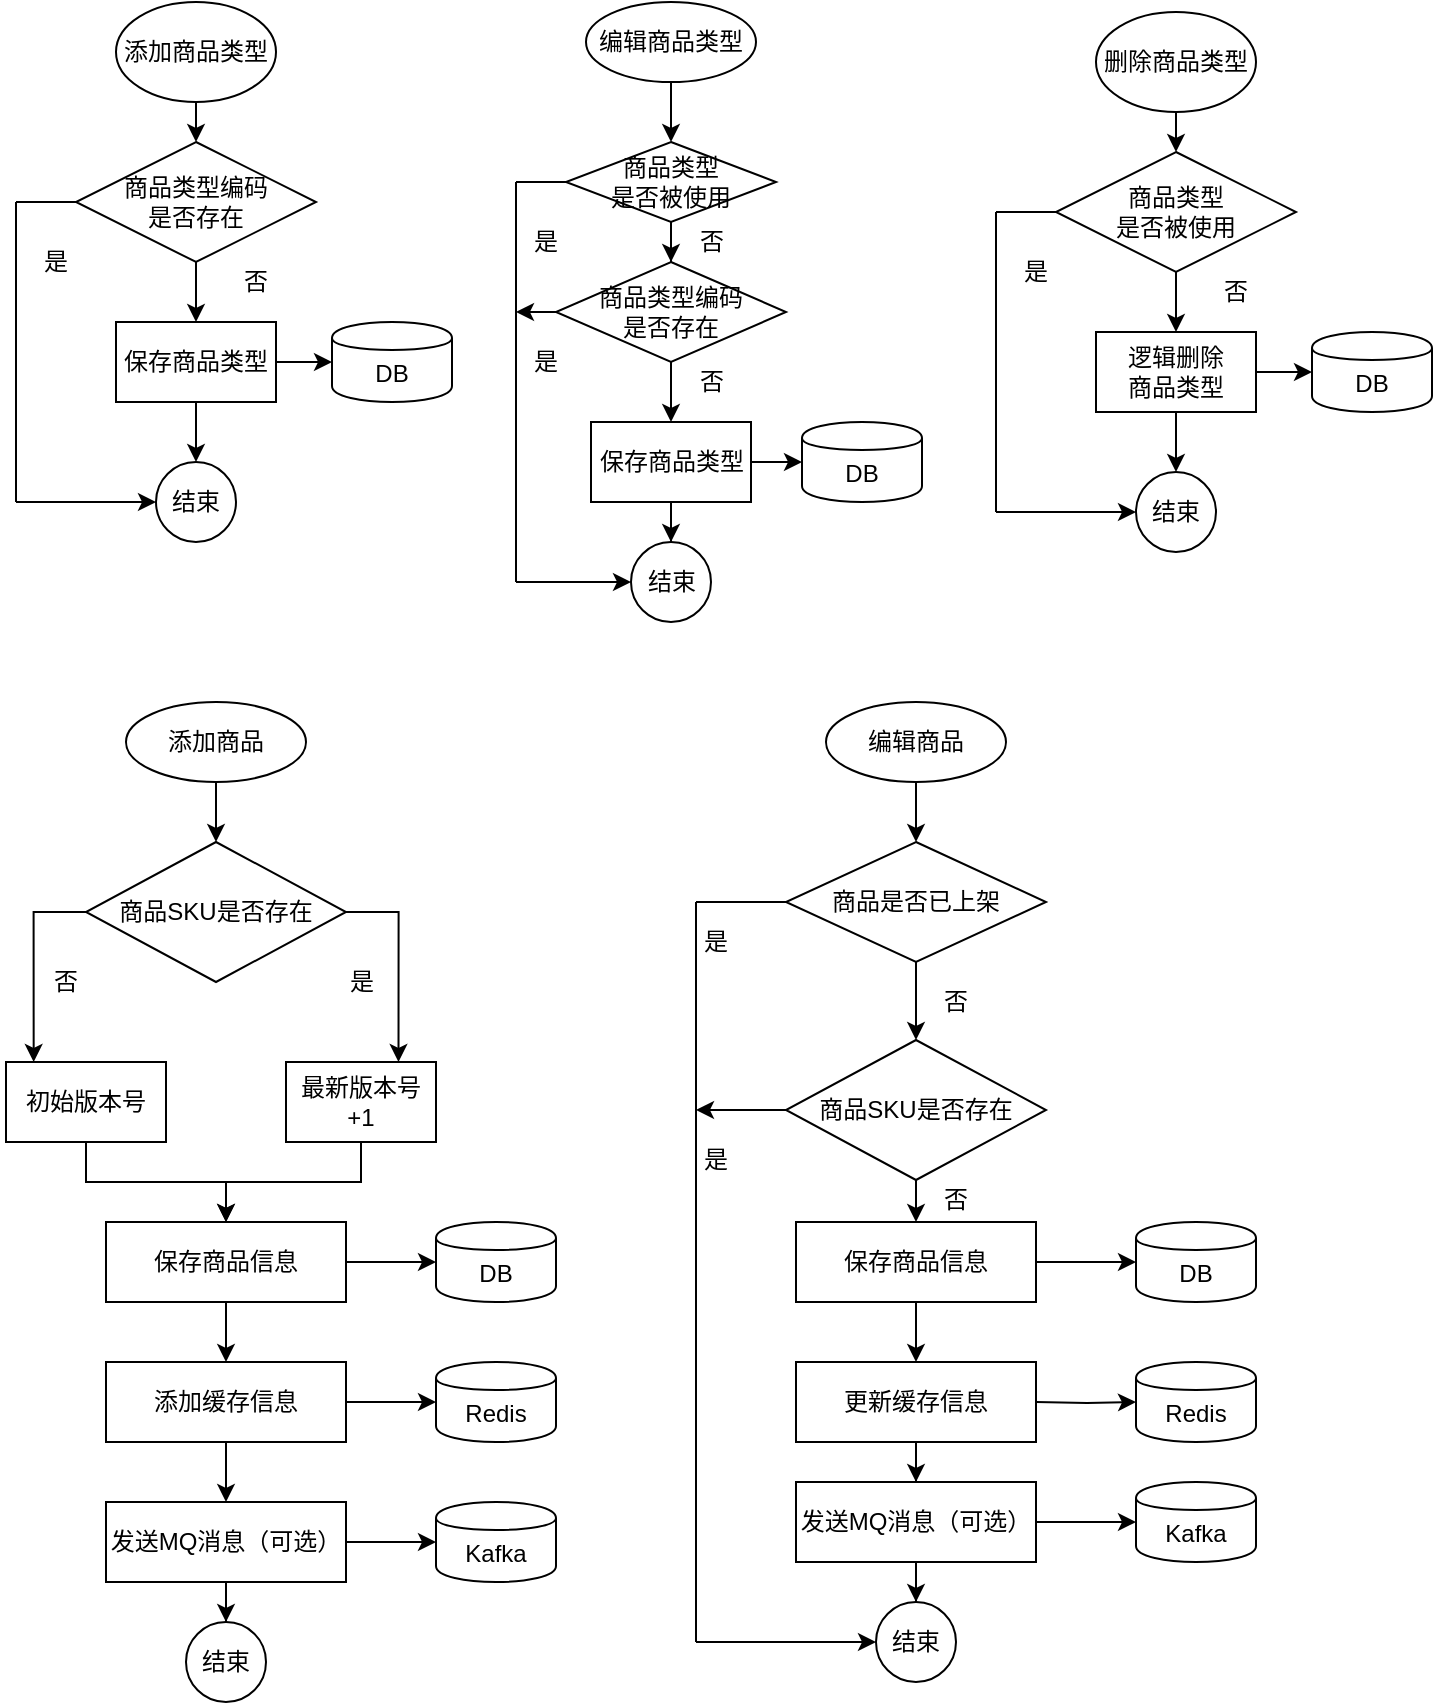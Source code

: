 <mxfile version="12.4.3" type="github" pages="1">
  <diagram id="3cYB_InZ-CpuRBHMG3al" name="Page-1">
    <mxGraphModel dx="868" dy="487" grid="1" gridSize="10" guides="1" tooltips="1" connect="1" arrows="1" fold="1" page="1" pageScale="1" pageWidth="827" pageHeight="1169" math="0" shadow="0">
      <root>
        <mxCell id="0"/>
        <mxCell id="1" parent="0"/>
        <mxCell id="PQt3_hAn9UpPP6wbzQMd-16" style="edgeStyle=orthogonalEdgeStyle;rounded=0;orthogonalLoop=1;jettySize=auto;html=1;entryX=0.5;entryY=0;entryDx=0;entryDy=0;" edge="1" parent="1" source="PQt3_hAn9UpPP6wbzQMd-3" target="PQt3_hAn9UpPP6wbzQMd-7">
          <mxGeometry relative="1" as="geometry"/>
        </mxCell>
        <mxCell id="PQt3_hAn9UpPP6wbzQMd-3" value="初始版本号" style="rounded=0;whiteSpace=wrap;html=1;" vertex="1" parent="1">
          <mxGeometry x="15" y="560" width="80" height="40" as="geometry"/>
        </mxCell>
        <mxCell id="PQt3_hAn9UpPP6wbzQMd-11" style="edgeStyle=orthogonalEdgeStyle;rounded=0;orthogonalLoop=1;jettySize=auto;html=1;exitX=0.5;exitY=1;exitDx=0;exitDy=0;entryX=0.5;entryY=0;entryDx=0;entryDy=0;" edge="1" parent="1" target="PQt3_hAn9UpPP6wbzQMd-5">
          <mxGeometry relative="1" as="geometry">
            <mxPoint x="120" y="420" as="sourcePoint"/>
          </mxGeometry>
        </mxCell>
        <mxCell id="PQt3_hAn9UpPP6wbzQMd-4" value="添加商品" style="ellipse;whiteSpace=wrap;html=1;" vertex="1" parent="1">
          <mxGeometry x="75" y="380" width="90" height="40" as="geometry"/>
        </mxCell>
        <mxCell id="PQt3_hAn9UpPP6wbzQMd-14" style="edgeStyle=orthogonalEdgeStyle;rounded=0;orthogonalLoop=1;jettySize=auto;html=1;exitX=0;exitY=0.5;exitDx=0;exitDy=0;entryX=0.173;entryY=0;entryDx=0;entryDy=0;entryPerimeter=0;" edge="1" parent="1" source="PQt3_hAn9UpPP6wbzQMd-5" target="PQt3_hAn9UpPP6wbzQMd-3">
          <mxGeometry relative="1" as="geometry"/>
        </mxCell>
        <mxCell id="PQt3_hAn9UpPP6wbzQMd-15" style="edgeStyle=orthogonalEdgeStyle;rounded=0;orthogonalLoop=1;jettySize=auto;html=1;exitX=1;exitY=0.5;exitDx=0;exitDy=0;entryX=0.75;entryY=0;entryDx=0;entryDy=0;" edge="1" parent="1" source="PQt3_hAn9UpPP6wbzQMd-5" target="PQt3_hAn9UpPP6wbzQMd-6">
          <mxGeometry relative="1" as="geometry"/>
        </mxCell>
        <mxCell id="PQt3_hAn9UpPP6wbzQMd-5" value="商品SKU是否存在" style="rhombus;whiteSpace=wrap;html=1;" vertex="1" parent="1">
          <mxGeometry x="55" y="450" width="130" height="70" as="geometry"/>
        </mxCell>
        <mxCell id="PQt3_hAn9UpPP6wbzQMd-17" style="edgeStyle=orthogonalEdgeStyle;rounded=0;orthogonalLoop=1;jettySize=auto;html=1;entryX=0.5;entryY=0;entryDx=0;entryDy=0;" edge="1" parent="1" source="PQt3_hAn9UpPP6wbzQMd-6" target="PQt3_hAn9UpPP6wbzQMd-7">
          <mxGeometry relative="1" as="geometry"/>
        </mxCell>
        <mxCell id="PQt3_hAn9UpPP6wbzQMd-6" value="最新版本号+1" style="rounded=0;whiteSpace=wrap;html=1;" vertex="1" parent="1">
          <mxGeometry x="155" y="560" width="75" height="40" as="geometry"/>
        </mxCell>
        <mxCell id="PQt3_hAn9UpPP6wbzQMd-20" style="edgeStyle=orthogonalEdgeStyle;rounded=0;orthogonalLoop=1;jettySize=auto;html=1;entryX=0;entryY=0.5;entryDx=0;entryDy=0;" edge="1" parent="1" source="PQt3_hAn9UpPP6wbzQMd-7" target="PQt3_hAn9UpPP6wbzQMd-18">
          <mxGeometry relative="1" as="geometry"/>
        </mxCell>
        <mxCell id="PQt3_hAn9UpPP6wbzQMd-22" style="edgeStyle=orthogonalEdgeStyle;rounded=0;orthogonalLoop=1;jettySize=auto;html=1;entryX=0.5;entryY=0;entryDx=0;entryDy=0;" edge="1" parent="1" source="PQt3_hAn9UpPP6wbzQMd-7" target="PQt3_hAn9UpPP6wbzQMd-8">
          <mxGeometry relative="1" as="geometry"/>
        </mxCell>
        <mxCell id="PQt3_hAn9UpPP6wbzQMd-7" value="保存商品信息" style="rounded=0;whiteSpace=wrap;html=1;" vertex="1" parent="1">
          <mxGeometry x="65" y="640" width="120" height="40" as="geometry"/>
        </mxCell>
        <mxCell id="PQt3_hAn9UpPP6wbzQMd-21" style="edgeStyle=orthogonalEdgeStyle;rounded=0;orthogonalLoop=1;jettySize=auto;html=1;entryX=0;entryY=0.5;entryDx=0;entryDy=0;" edge="1" parent="1" source="PQt3_hAn9UpPP6wbzQMd-8" target="PQt3_hAn9UpPP6wbzQMd-19">
          <mxGeometry relative="1" as="geometry"/>
        </mxCell>
        <mxCell id="PQt3_hAn9UpPP6wbzQMd-150" style="edgeStyle=orthogonalEdgeStyle;rounded=0;orthogonalLoop=1;jettySize=auto;html=1;entryX=0.5;entryY=0;entryDx=0;entryDy=0;" edge="1" parent="1" source="PQt3_hAn9UpPP6wbzQMd-8" target="PQt3_hAn9UpPP6wbzQMd-147">
          <mxGeometry relative="1" as="geometry"/>
        </mxCell>
        <mxCell id="PQt3_hAn9UpPP6wbzQMd-8" value="添加缓存信息" style="rounded=0;whiteSpace=wrap;html=1;" vertex="1" parent="1">
          <mxGeometry x="65" y="710" width="120" height="40" as="geometry"/>
        </mxCell>
        <mxCell id="PQt3_hAn9UpPP6wbzQMd-9" value="结束" style="ellipse;whiteSpace=wrap;html=1;aspect=fixed;" vertex="1" parent="1">
          <mxGeometry x="105" y="840" width="40" height="40" as="geometry"/>
        </mxCell>
        <mxCell id="PQt3_hAn9UpPP6wbzQMd-18" value="DB" style="shape=cylinder;whiteSpace=wrap;html=1;boundedLbl=1;backgroundOutline=1;" vertex="1" parent="1">
          <mxGeometry x="230" y="640" width="60" height="40" as="geometry"/>
        </mxCell>
        <mxCell id="PQt3_hAn9UpPP6wbzQMd-19" value="Redis" style="shape=cylinder;whiteSpace=wrap;html=1;boundedLbl=1;backgroundOutline=1;" vertex="1" parent="1">
          <mxGeometry x="230" y="710" width="60" height="40" as="geometry"/>
        </mxCell>
        <mxCell id="PQt3_hAn9UpPP6wbzQMd-38" style="edgeStyle=orthogonalEdgeStyle;rounded=0;orthogonalLoop=1;jettySize=auto;html=1;exitX=0.5;exitY=1;exitDx=0;exitDy=0;entryX=0.5;entryY=0;entryDx=0;entryDy=0;" edge="1" parent="1" source="PQt3_hAn9UpPP6wbzQMd-24" target="PQt3_hAn9UpPP6wbzQMd-25">
          <mxGeometry relative="1" as="geometry"/>
        </mxCell>
        <mxCell id="PQt3_hAn9UpPP6wbzQMd-24" value="添加商品类型" style="ellipse;whiteSpace=wrap;html=1;" vertex="1" parent="1">
          <mxGeometry x="70" y="30" width="80" height="50" as="geometry"/>
        </mxCell>
        <mxCell id="PQt3_hAn9UpPP6wbzQMd-39" style="edgeStyle=orthogonalEdgeStyle;rounded=0;orthogonalLoop=1;jettySize=auto;html=1;entryX=0.5;entryY=0;entryDx=0;entryDy=0;" edge="1" parent="1" source="PQt3_hAn9UpPP6wbzQMd-25" target="PQt3_hAn9UpPP6wbzQMd-28">
          <mxGeometry relative="1" as="geometry"/>
        </mxCell>
        <mxCell id="PQt3_hAn9UpPP6wbzQMd-25" value="商品类型编码&lt;br&gt;是否存在" style="rhombus;whiteSpace=wrap;html=1;" vertex="1" parent="1">
          <mxGeometry x="50" y="100" width="120" height="60" as="geometry"/>
        </mxCell>
        <mxCell id="PQt3_hAn9UpPP6wbzQMd-26" value="否" style="text;html=1;strokeColor=none;fillColor=none;align=center;verticalAlign=middle;whiteSpace=wrap;rounded=0;" vertex="1" parent="1">
          <mxGeometry x="25" y="510" width="40" height="20" as="geometry"/>
        </mxCell>
        <mxCell id="PQt3_hAn9UpPP6wbzQMd-27" value="是" style="text;html=1;strokeColor=none;fillColor=none;align=center;verticalAlign=middle;whiteSpace=wrap;rounded=0;" vertex="1" parent="1">
          <mxGeometry x="173" y="510" width="40" height="20" as="geometry"/>
        </mxCell>
        <mxCell id="PQt3_hAn9UpPP6wbzQMd-40" style="edgeStyle=orthogonalEdgeStyle;rounded=0;orthogonalLoop=1;jettySize=auto;html=1;entryX=0.5;entryY=0;entryDx=0;entryDy=0;" edge="1" parent="1" source="PQt3_hAn9UpPP6wbzQMd-28" target="PQt3_hAn9UpPP6wbzQMd-30">
          <mxGeometry relative="1" as="geometry"/>
        </mxCell>
        <mxCell id="PQt3_hAn9UpPP6wbzQMd-50" style="edgeStyle=orthogonalEdgeStyle;rounded=0;orthogonalLoop=1;jettySize=auto;html=1;entryX=0;entryY=0.5;entryDx=0;entryDy=0;" edge="1" parent="1" source="PQt3_hAn9UpPP6wbzQMd-28" target="PQt3_hAn9UpPP6wbzQMd-29">
          <mxGeometry relative="1" as="geometry"/>
        </mxCell>
        <mxCell id="PQt3_hAn9UpPP6wbzQMd-28" value="保存商品类型" style="rounded=0;whiteSpace=wrap;html=1;" vertex="1" parent="1">
          <mxGeometry x="70" y="190" width="80" height="40" as="geometry"/>
        </mxCell>
        <mxCell id="PQt3_hAn9UpPP6wbzQMd-29" value="DB" style="shape=cylinder;whiteSpace=wrap;html=1;boundedLbl=1;backgroundOutline=1;" vertex="1" parent="1">
          <mxGeometry x="178" y="190" width="60" height="40" as="geometry"/>
        </mxCell>
        <mxCell id="PQt3_hAn9UpPP6wbzQMd-30" value="结束" style="ellipse;whiteSpace=wrap;html=1;aspect=fixed;" vertex="1" parent="1">
          <mxGeometry x="90" y="260" width="40" height="40" as="geometry"/>
        </mxCell>
        <mxCell id="PQt3_hAn9UpPP6wbzQMd-58" style="edgeStyle=orthogonalEdgeStyle;rounded=0;orthogonalLoop=1;jettySize=auto;html=1;entryX=0.5;entryY=0;entryDx=0;entryDy=0;" edge="1" parent="1" source="PQt3_hAn9UpPP6wbzQMd-31" target="PQt3_hAn9UpPP6wbzQMd-32">
          <mxGeometry relative="1" as="geometry"/>
        </mxCell>
        <mxCell id="PQt3_hAn9UpPP6wbzQMd-31" value="编辑商品类型" style="ellipse;whiteSpace=wrap;html=1;" vertex="1" parent="1">
          <mxGeometry x="305" y="30" width="85" height="40" as="geometry"/>
        </mxCell>
        <mxCell id="PQt3_hAn9UpPP6wbzQMd-59" style="edgeStyle=orthogonalEdgeStyle;rounded=0;orthogonalLoop=1;jettySize=auto;html=1;" edge="1" parent="1" source="PQt3_hAn9UpPP6wbzQMd-32" target="PQt3_hAn9UpPP6wbzQMd-51">
          <mxGeometry relative="1" as="geometry"/>
        </mxCell>
        <mxCell id="PQt3_hAn9UpPP6wbzQMd-32" value="商品类型&lt;br&gt;是否被使用" style="rhombus;whiteSpace=wrap;html=1;" vertex="1" parent="1">
          <mxGeometry x="295" y="100" width="105" height="40" as="geometry"/>
        </mxCell>
        <mxCell id="PQt3_hAn9UpPP6wbzQMd-42" value="" style="endArrow=none;html=1;" edge="1" parent="1">
          <mxGeometry width="50" height="50" relative="1" as="geometry">
            <mxPoint x="20" y="130" as="sourcePoint"/>
            <mxPoint x="50" y="130" as="targetPoint"/>
          </mxGeometry>
        </mxCell>
        <mxCell id="PQt3_hAn9UpPP6wbzQMd-43" value="" style="endArrow=none;html=1;" edge="1" parent="1">
          <mxGeometry width="50" height="50" relative="1" as="geometry">
            <mxPoint x="20" y="280" as="sourcePoint"/>
            <mxPoint x="20" y="130" as="targetPoint"/>
          </mxGeometry>
        </mxCell>
        <mxCell id="PQt3_hAn9UpPP6wbzQMd-45" value="" style="endArrow=classic;html=1;entryX=0;entryY=0.5;entryDx=0;entryDy=0;" edge="1" parent="1" target="PQt3_hAn9UpPP6wbzQMd-30">
          <mxGeometry width="50" height="50" relative="1" as="geometry">
            <mxPoint x="20" y="280" as="sourcePoint"/>
            <mxPoint x="90" y="290" as="targetPoint"/>
          </mxGeometry>
        </mxCell>
        <mxCell id="PQt3_hAn9UpPP6wbzQMd-48" value="是" style="text;html=1;strokeColor=none;fillColor=none;align=center;verticalAlign=middle;whiteSpace=wrap;rounded=0;" vertex="1" parent="1">
          <mxGeometry x="20" y="150" width="40" height="20" as="geometry"/>
        </mxCell>
        <mxCell id="PQt3_hAn9UpPP6wbzQMd-49" value="否" style="text;html=1;strokeColor=none;fillColor=none;align=center;verticalAlign=middle;whiteSpace=wrap;rounded=0;" vertex="1" parent="1">
          <mxGeometry x="120" y="160" width="40" height="20" as="geometry"/>
        </mxCell>
        <mxCell id="PQt3_hAn9UpPP6wbzQMd-63" style="edgeStyle=orthogonalEdgeStyle;rounded=0;orthogonalLoop=1;jettySize=auto;html=1;entryX=0.5;entryY=0;entryDx=0;entryDy=0;" edge="1" parent="1" source="PQt3_hAn9UpPP6wbzQMd-51" target="PQt3_hAn9UpPP6wbzQMd-54">
          <mxGeometry relative="1" as="geometry"/>
        </mxCell>
        <mxCell id="PQt3_hAn9UpPP6wbzQMd-51" value="商品类型编码&lt;br&gt;是否存在" style="rhombus;whiteSpace=wrap;html=1;" vertex="1" parent="1">
          <mxGeometry x="290" y="160" width="115" height="50" as="geometry"/>
        </mxCell>
        <mxCell id="PQt3_hAn9UpPP6wbzQMd-64" style="edgeStyle=orthogonalEdgeStyle;rounded=0;orthogonalLoop=1;jettySize=auto;html=1;entryX=0;entryY=0.5;entryDx=0;entryDy=0;" edge="1" parent="1" source="PQt3_hAn9UpPP6wbzQMd-54" target="PQt3_hAn9UpPP6wbzQMd-55">
          <mxGeometry relative="1" as="geometry"/>
        </mxCell>
        <mxCell id="PQt3_hAn9UpPP6wbzQMd-65" style="edgeStyle=orthogonalEdgeStyle;rounded=0;orthogonalLoop=1;jettySize=auto;html=1;entryX=0.5;entryY=0;entryDx=0;entryDy=0;" edge="1" parent="1" source="PQt3_hAn9UpPP6wbzQMd-54" target="PQt3_hAn9UpPP6wbzQMd-56">
          <mxGeometry relative="1" as="geometry"/>
        </mxCell>
        <mxCell id="PQt3_hAn9UpPP6wbzQMd-54" value="保存商品类型" style="rounded=0;whiteSpace=wrap;html=1;" vertex="1" parent="1">
          <mxGeometry x="307.5" y="240" width="80" height="40" as="geometry"/>
        </mxCell>
        <mxCell id="PQt3_hAn9UpPP6wbzQMd-55" value="DB" style="shape=cylinder;whiteSpace=wrap;html=1;boundedLbl=1;backgroundOutline=1;" vertex="1" parent="1">
          <mxGeometry x="413" y="240" width="60" height="40" as="geometry"/>
        </mxCell>
        <mxCell id="PQt3_hAn9UpPP6wbzQMd-56" value="结束" style="ellipse;whiteSpace=wrap;html=1;aspect=fixed;" vertex="1" parent="1">
          <mxGeometry x="327.5" y="300" width="40" height="40" as="geometry"/>
        </mxCell>
        <mxCell id="PQt3_hAn9UpPP6wbzQMd-68" value="" style="endArrow=none;html=1;entryX=0;entryY=0.5;entryDx=0;entryDy=0;" edge="1" parent="1" target="PQt3_hAn9UpPP6wbzQMd-32">
          <mxGeometry width="50" height="50" relative="1" as="geometry">
            <mxPoint x="270" y="120" as="sourcePoint"/>
            <mxPoint x="300" y="110" as="targetPoint"/>
          </mxGeometry>
        </mxCell>
        <mxCell id="PQt3_hAn9UpPP6wbzQMd-69" value="" style="endArrow=none;html=1;" edge="1" parent="1">
          <mxGeometry width="50" height="50" relative="1" as="geometry">
            <mxPoint x="270" y="320" as="sourcePoint"/>
            <mxPoint x="270" y="120" as="targetPoint"/>
          </mxGeometry>
        </mxCell>
        <mxCell id="PQt3_hAn9UpPP6wbzQMd-70" value="" style="endArrow=classic;html=1;entryX=0;entryY=0.5;entryDx=0;entryDy=0;" edge="1" parent="1" target="PQt3_hAn9UpPP6wbzQMd-56">
          <mxGeometry width="50" height="50" relative="1" as="geometry">
            <mxPoint x="270" y="320" as="sourcePoint"/>
            <mxPoint x="300" y="350" as="targetPoint"/>
          </mxGeometry>
        </mxCell>
        <mxCell id="PQt3_hAn9UpPP6wbzQMd-71" value="是" style="text;html=1;strokeColor=none;fillColor=none;align=center;verticalAlign=middle;whiteSpace=wrap;rounded=0;" vertex="1" parent="1">
          <mxGeometry x="265" y="140" width="40" height="20" as="geometry"/>
        </mxCell>
        <mxCell id="PQt3_hAn9UpPP6wbzQMd-72" value="" style="endArrow=classic;html=1;exitX=0;exitY=0.5;exitDx=0;exitDy=0;" edge="1" parent="1" source="PQt3_hAn9UpPP6wbzQMd-51">
          <mxGeometry width="50" height="50" relative="1" as="geometry">
            <mxPoint x="210" y="340" as="sourcePoint"/>
            <mxPoint x="270" y="185" as="targetPoint"/>
          </mxGeometry>
        </mxCell>
        <mxCell id="PQt3_hAn9UpPP6wbzQMd-73" value="是" style="text;html=1;strokeColor=none;fillColor=none;align=center;verticalAlign=middle;whiteSpace=wrap;rounded=0;" vertex="1" parent="1">
          <mxGeometry x="265" y="200" width="40" height="20" as="geometry"/>
        </mxCell>
        <mxCell id="PQt3_hAn9UpPP6wbzQMd-74" value="否" style="text;html=1;strokeColor=none;fillColor=none;align=center;verticalAlign=middle;whiteSpace=wrap;rounded=0;" vertex="1" parent="1">
          <mxGeometry x="347.5" y="140" width="40" height="20" as="geometry"/>
        </mxCell>
        <mxCell id="PQt3_hAn9UpPP6wbzQMd-75" value="否" style="text;html=1;strokeColor=none;fillColor=none;align=center;verticalAlign=middle;whiteSpace=wrap;rounded=0;" vertex="1" parent="1">
          <mxGeometry x="347.5" y="210" width="40" height="20" as="geometry"/>
        </mxCell>
        <mxCell id="PQt3_hAn9UpPP6wbzQMd-76" style="edgeStyle=orthogonalEdgeStyle;rounded=0;orthogonalLoop=1;jettySize=auto;html=1;exitX=0.5;exitY=1;exitDx=0;exitDy=0;entryX=0.5;entryY=0;entryDx=0;entryDy=0;" edge="1" parent="1" source="PQt3_hAn9UpPP6wbzQMd-77" target="PQt3_hAn9UpPP6wbzQMd-79">
          <mxGeometry relative="1" as="geometry"/>
        </mxCell>
        <mxCell id="PQt3_hAn9UpPP6wbzQMd-77" value="删除商品类型" style="ellipse;whiteSpace=wrap;html=1;" vertex="1" parent="1">
          <mxGeometry x="560" y="35" width="80" height="50" as="geometry"/>
        </mxCell>
        <mxCell id="PQt3_hAn9UpPP6wbzQMd-78" style="edgeStyle=orthogonalEdgeStyle;rounded=0;orthogonalLoop=1;jettySize=auto;html=1;entryX=0.5;entryY=0;entryDx=0;entryDy=0;" edge="1" parent="1" source="PQt3_hAn9UpPP6wbzQMd-79" target="PQt3_hAn9UpPP6wbzQMd-82">
          <mxGeometry relative="1" as="geometry"/>
        </mxCell>
        <mxCell id="PQt3_hAn9UpPP6wbzQMd-79" value="商品类型&lt;br&gt;是否被使用" style="rhombus;whiteSpace=wrap;html=1;" vertex="1" parent="1">
          <mxGeometry x="540" y="105" width="120" height="60" as="geometry"/>
        </mxCell>
        <mxCell id="PQt3_hAn9UpPP6wbzQMd-80" style="edgeStyle=orthogonalEdgeStyle;rounded=0;orthogonalLoop=1;jettySize=auto;html=1;entryX=0.5;entryY=0;entryDx=0;entryDy=0;" edge="1" parent="1" source="PQt3_hAn9UpPP6wbzQMd-82" target="PQt3_hAn9UpPP6wbzQMd-84">
          <mxGeometry relative="1" as="geometry"/>
        </mxCell>
        <mxCell id="PQt3_hAn9UpPP6wbzQMd-81" style="edgeStyle=orthogonalEdgeStyle;rounded=0;orthogonalLoop=1;jettySize=auto;html=1;entryX=0;entryY=0.5;entryDx=0;entryDy=0;" edge="1" parent="1" source="PQt3_hAn9UpPP6wbzQMd-82" target="PQt3_hAn9UpPP6wbzQMd-83">
          <mxGeometry relative="1" as="geometry"/>
        </mxCell>
        <mxCell id="PQt3_hAn9UpPP6wbzQMd-82" value="逻辑删除&lt;br&gt;商品类型" style="rounded=0;whiteSpace=wrap;html=1;" vertex="1" parent="1">
          <mxGeometry x="560" y="195" width="80" height="40" as="geometry"/>
        </mxCell>
        <mxCell id="PQt3_hAn9UpPP6wbzQMd-83" value="DB" style="shape=cylinder;whiteSpace=wrap;html=1;boundedLbl=1;backgroundOutline=1;" vertex="1" parent="1">
          <mxGeometry x="668" y="195" width="60" height="40" as="geometry"/>
        </mxCell>
        <mxCell id="PQt3_hAn9UpPP6wbzQMd-84" value="结束" style="ellipse;whiteSpace=wrap;html=1;aspect=fixed;" vertex="1" parent="1">
          <mxGeometry x="580" y="265" width="40" height="40" as="geometry"/>
        </mxCell>
        <mxCell id="PQt3_hAn9UpPP6wbzQMd-85" value="" style="endArrow=none;html=1;" edge="1" parent="1">
          <mxGeometry width="50" height="50" relative="1" as="geometry">
            <mxPoint x="510" y="135" as="sourcePoint"/>
            <mxPoint x="540" y="135" as="targetPoint"/>
          </mxGeometry>
        </mxCell>
        <mxCell id="PQt3_hAn9UpPP6wbzQMd-86" value="" style="endArrow=none;html=1;" edge="1" parent="1">
          <mxGeometry width="50" height="50" relative="1" as="geometry">
            <mxPoint x="510" y="285" as="sourcePoint"/>
            <mxPoint x="510" y="135" as="targetPoint"/>
          </mxGeometry>
        </mxCell>
        <mxCell id="PQt3_hAn9UpPP6wbzQMd-87" value="" style="endArrow=classic;html=1;entryX=0;entryY=0.5;entryDx=0;entryDy=0;" edge="1" parent="1" target="PQt3_hAn9UpPP6wbzQMd-84">
          <mxGeometry width="50" height="50" relative="1" as="geometry">
            <mxPoint x="510" y="285" as="sourcePoint"/>
            <mxPoint x="580" y="295" as="targetPoint"/>
          </mxGeometry>
        </mxCell>
        <mxCell id="PQt3_hAn9UpPP6wbzQMd-88" value="是" style="text;html=1;strokeColor=none;fillColor=none;align=center;verticalAlign=middle;whiteSpace=wrap;rounded=0;" vertex="1" parent="1">
          <mxGeometry x="510" y="155" width="40" height="20" as="geometry"/>
        </mxCell>
        <mxCell id="PQt3_hAn9UpPP6wbzQMd-89" value="否" style="text;html=1;strokeColor=none;fillColor=none;align=center;verticalAlign=middle;whiteSpace=wrap;rounded=0;" vertex="1" parent="1">
          <mxGeometry x="610" y="165" width="40" height="20" as="geometry"/>
        </mxCell>
        <mxCell id="PQt3_hAn9UpPP6wbzQMd-111" style="edgeStyle=orthogonalEdgeStyle;rounded=0;orthogonalLoop=1;jettySize=auto;html=1;exitX=0.5;exitY=1;exitDx=0;exitDy=0;entryX=0.5;entryY=0;entryDx=0;entryDy=0;" edge="1" parent="1" target="PQt3_hAn9UpPP6wbzQMd-115">
          <mxGeometry relative="1" as="geometry">
            <mxPoint x="470" y="420" as="sourcePoint"/>
          </mxGeometry>
        </mxCell>
        <mxCell id="PQt3_hAn9UpPP6wbzQMd-112" value="编辑商品" style="ellipse;whiteSpace=wrap;html=1;" vertex="1" parent="1">
          <mxGeometry x="425" y="380" width="90" height="40" as="geometry"/>
        </mxCell>
        <mxCell id="PQt3_hAn9UpPP6wbzQMd-134" style="edgeStyle=orthogonalEdgeStyle;rounded=0;orthogonalLoop=1;jettySize=auto;html=1;exitX=0.5;exitY=1;exitDx=0;exitDy=0;entryX=0.5;entryY=0;entryDx=0;entryDy=0;" edge="1" parent="1" source="PQt3_hAn9UpPP6wbzQMd-115" target="PQt3_hAn9UpPP6wbzQMd-131">
          <mxGeometry relative="1" as="geometry"/>
        </mxCell>
        <mxCell id="PQt3_hAn9UpPP6wbzQMd-115" value="商品是否已上架" style="rhombus;whiteSpace=wrap;html=1;" vertex="1" parent="1">
          <mxGeometry x="405" y="450" width="130" height="60" as="geometry"/>
        </mxCell>
        <mxCell id="PQt3_hAn9UpPP6wbzQMd-121" style="edgeStyle=orthogonalEdgeStyle;rounded=0;orthogonalLoop=1;jettySize=auto;html=1;entryX=0;entryY=0.5;entryDx=0;entryDy=0;" edge="1" parent="1" target="PQt3_hAn9UpPP6wbzQMd-126">
          <mxGeometry relative="1" as="geometry">
            <mxPoint x="530" y="730" as="sourcePoint"/>
          </mxGeometry>
        </mxCell>
        <mxCell id="PQt3_hAn9UpPP6wbzQMd-124" value="结束" style="ellipse;whiteSpace=wrap;html=1;aspect=fixed;" vertex="1" parent="1">
          <mxGeometry x="450" y="830" width="40" height="40" as="geometry"/>
        </mxCell>
        <mxCell id="PQt3_hAn9UpPP6wbzQMd-125" value="DB" style="shape=cylinder;whiteSpace=wrap;html=1;boundedLbl=1;backgroundOutline=1;" vertex="1" parent="1">
          <mxGeometry x="580" y="640" width="60" height="40" as="geometry"/>
        </mxCell>
        <mxCell id="PQt3_hAn9UpPP6wbzQMd-126" value="Redis" style="shape=cylinder;whiteSpace=wrap;html=1;boundedLbl=1;backgroundOutline=1;" vertex="1" parent="1">
          <mxGeometry x="580" y="710" width="60" height="40" as="geometry"/>
        </mxCell>
        <mxCell id="PQt3_hAn9UpPP6wbzQMd-127" value="否" style="text;html=1;strokeColor=none;fillColor=none;align=center;verticalAlign=middle;whiteSpace=wrap;rounded=0;" vertex="1" parent="1">
          <mxGeometry x="470" y="520" width="40" height="20" as="geometry"/>
        </mxCell>
        <mxCell id="PQt3_hAn9UpPP6wbzQMd-128" value="是" style="text;html=1;strokeColor=none;fillColor=none;align=center;verticalAlign=middle;whiteSpace=wrap;rounded=0;" vertex="1" parent="1">
          <mxGeometry x="350" y="490" width="40" height="20" as="geometry"/>
        </mxCell>
        <mxCell id="PQt3_hAn9UpPP6wbzQMd-136" style="edgeStyle=orthogonalEdgeStyle;rounded=0;orthogonalLoop=1;jettySize=auto;html=1;entryX=0.5;entryY=0;entryDx=0;entryDy=0;" edge="1" parent="1" source="PQt3_hAn9UpPP6wbzQMd-131" target="PQt3_hAn9UpPP6wbzQMd-132">
          <mxGeometry relative="1" as="geometry"/>
        </mxCell>
        <mxCell id="PQt3_hAn9UpPP6wbzQMd-131" value="商品SKU是否存在" style="rhombus;whiteSpace=wrap;html=1;" vertex="1" parent="1">
          <mxGeometry x="405" y="549" width="130" height="70" as="geometry"/>
        </mxCell>
        <mxCell id="PQt3_hAn9UpPP6wbzQMd-138" style="edgeStyle=orthogonalEdgeStyle;rounded=0;orthogonalLoop=1;jettySize=auto;html=1;entryX=0.5;entryY=0;entryDx=0;entryDy=0;" edge="1" parent="1" source="PQt3_hAn9UpPP6wbzQMd-132" target="PQt3_hAn9UpPP6wbzQMd-133">
          <mxGeometry relative="1" as="geometry"/>
        </mxCell>
        <mxCell id="PQt3_hAn9UpPP6wbzQMd-139" style="edgeStyle=orthogonalEdgeStyle;rounded=0;orthogonalLoop=1;jettySize=auto;html=1;entryX=0;entryY=0.5;entryDx=0;entryDy=0;" edge="1" parent="1" source="PQt3_hAn9UpPP6wbzQMd-132" target="PQt3_hAn9UpPP6wbzQMd-125">
          <mxGeometry relative="1" as="geometry"/>
        </mxCell>
        <mxCell id="PQt3_hAn9UpPP6wbzQMd-132" value="保存商品信息" style="rounded=0;whiteSpace=wrap;html=1;" vertex="1" parent="1">
          <mxGeometry x="410" y="640" width="120" height="40" as="geometry"/>
        </mxCell>
        <mxCell id="PQt3_hAn9UpPP6wbzQMd-158" style="edgeStyle=orthogonalEdgeStyle;rounded=0;orthogonalLoop=1;jettySize=auto;html=1;entryX=0.5;entryY=0;entryDx=0;entryDy=0;" edge="1" parent="1" source="PQt3_hAn9UpPP6wbzQMd-133" target="PQt3_hAn9UpPP6wbzQMd-155">
          <mxGeometry relative="1" as="geometry"/>
        </mxCell>
        <mxCell id="PQt3_hAn9UpPP6wbzQMd-133" value="更新缓存信息" style="rounded=0;whiteSpace=wrap;html=1;" vertex="1" parent="1">
          <mxGeometry x="410" y="710" width="120" height="40" as="geometry"/>
        </mxCell>
        <mxCell id="PQt3_hAn9UpPP6wbzQMd-141" value="" style="endArrow=none;html=1;" edge="1" parent="1">
          <mxGeometry width="50" height="50" relative="1" as="geometry">
            <mxPoint x="360" y="850" as="sourcePoint"/>
            <mxPoint x="360" y="480" as="targetPoint"/>
          </mxGeometry>
        </mxCell>
        <mxCell id="PQt3_hAn9UpPP6wbzQMd-142" value="" style="endArrow=none;html=1;entryX=0;entryY=0.5;entryDx=0;entryDy=0;" edge="1" parent="1" target="PQt3_hAn9UpPP6wbzQMd-115">
          <mxGeometry width="50" height="50" relative="1" as="geometry">
            <mxPoint x="360" y="480" as="sourcePoint"/>
            <mxPoint x="397.5" y="440" as="targetPoint"/>
          </mxGeometry>
        </mxCell>
        <mxCell id="PQt3_hAn9UpPP6wbzQMd-144" value="" style="endArrow=classic;html=1;exitX=0;exitY=0.5;exitDx=0;exitDy=0;" edge="1" parent="1" source="PQt3_hAn9UpPP6wbzQMd-131">
          <mxGeometry width="50" height="50" relative="1" as="geometry">
            <mxPoint x="400" y="580" as="sourcePoint"/>
            <mxPoint x="360" y="584" as="targetPoint"/>
          </mxGeometry>
        </mxCell>
        <mxCell id="PQt3_hAn9UpPP6wbzQMd-145" value="是" style="text;html=1;strokeColor=none;fillColor=none;align=center;verticalAlign=middle;whiteSpace=wrap;rounded=0;" vertex="1" parent="1">
          <mxGeometry x="350" y="599" width="40" height="20" as="geometry"/>
        </mxCell>
        <mxCell id="PQt3_hAn9UpPP6wbzQMd-146" value="否" style="text;html=1;strokeColor=none;fillColor=none;align=center;verticalAlign=middle;whiteSpace=wrap;rounded=0;" vertex="1" parent="1">
          <mxGeometry x="470" y="619" width="40" height="20" as="geometry"/>
        </mxCell>
        <mxCell id="PQt3_hAn9UpPP6wbzQMd-149" style="edgeStyle=orthogonalEdgeStyle;rounded=0;orthogonalLoop=1;jettySize=auto;html=1;exitX=1;exitY=0.5;exitDx=0;exitDy=0;entryX=0;entryY=0.5;entryDx=0;entryDy=0;" edge="1" parent="1" source="PQt3_hAn9UpPP6wbzQMd-147" target="PQt3_hAn9UpPP6wbzQMd-148">
          <mxGeometry relative="1" as="geometry"/>
        </mxCell>
        <mxCell id="PQt3_hAn9UpPP6wbzQMd-154" style="edgeStyle=orthogonalEdgeStyle;rounded=0;orthogonalLoop=1;jettySize=auto;html=1;entryX=0.5;entryY=0;entryDx=0;entryDy=0;" edge="1" parent="1" source="PQt3_hAn9UpPP6wbzQMd-147" target="PQt3_hAn9UpPP6wbzQMd-9">
          <mxGeometry relative="1" as="geometry"/>
        </mxCell>
        <mxCell id="PQt3_hAn9UpPP6wbzQMd-147" value="发送MQ消息（可选）" style="rounded=0;whiteSpace=wrap;html=1;" vertex="1" parent="1">
          <mxGeometry x="65" y="780" width="120" height="40" as="geometry"/>
        </mxCell>
        <mxCell id="PQt3_hAn9UpPP6wbzQMd-148" value="Kafka" style="shape=cylinder;whiteSpace=wrap;html=1;boundedLbl=1;backgroundOutline=1;" vertex="1" parent="1">
          <mxGeometry x="230" y="780" width="60" height="40" as="geometry"/>
        </mxCell>
        <mxCell id="PQt3_hAn9UpPP6wbzQMd-157" style="edgeStyle=orthogonalEdgeStyle;rounded=0;orthogonalLoop=1;jettySize=auto;html=1;entryX=0;entryY=0.5;entryDx=0;entryDy=0;" edge="1" parent="1" source="PQt3_hAn9UpPP6wbzQMd-155" target="PQt3_hAn9UpPP6wbzQMd-156">
          <mxGeometry relative="1" as="geometry"/>
        </mxCell>
        <mxCell id="PQt3_hAn9UpPP6wbzQMd-159" style="edgeStyle=orthogonalEdgeStyle;rounded=0;orthogonalLoop=1;jettySize=auto;html=1;entryX=0.5;entryY=0;entryDx=0;entryDy=0;" edge="1" parent="1" source="PQt3_hAn9UpPP6wbzQMd-155" target="PQt3_hAn9UpPP6wbzQMd-124">
          <mxGeometry relative="1" as="geometry"/>
        </mxCell>
        <mxCell id="PQt3_hAn9UpPP6wbzQMd-155" value="发送MQ消息（可选）" style="rounded=0;whiteSpace=wrap;html=1;" vertex="1" parent="1">
          <mxGeometry x="410" y="770" width="120" height="40" as="geometry"/>
        </mxCell>
        <mxCell id="PQt3_hAn9UpPP6wbzQMd-156" value="Kafka" style="shape=cylinder;whiteSpace=wrap;html=1;boundedLbl=1;backgroundOutline=1;" vertex="1" parent="1">
          <mxGeometry x="580" y="770" width="60" height="40" as="geometry"/>
        </mxCell>
        <mxCell id="PQt3_hAn9UpPP6wbzQMd-160" value="" style="endArrow=classic;html=1;entryX=0;entryY=0.5;entryDx=0;entryDy=0;" edge="1" parent="1" target="PQt3_hAn9UpPP6wbzQMd-124">
          <mxGeometry width="50" height="50" relative="1" as="geometry">
            <mxPoint x="360" y="850" as="sourcePoint"/>
            <mxPoint x="410" y="890" as="targetPoint"/>
          </mxGeometry>
        </mxCell>
      </root>
    </mxGraphModel>
  </diagram>
</mxfile>

